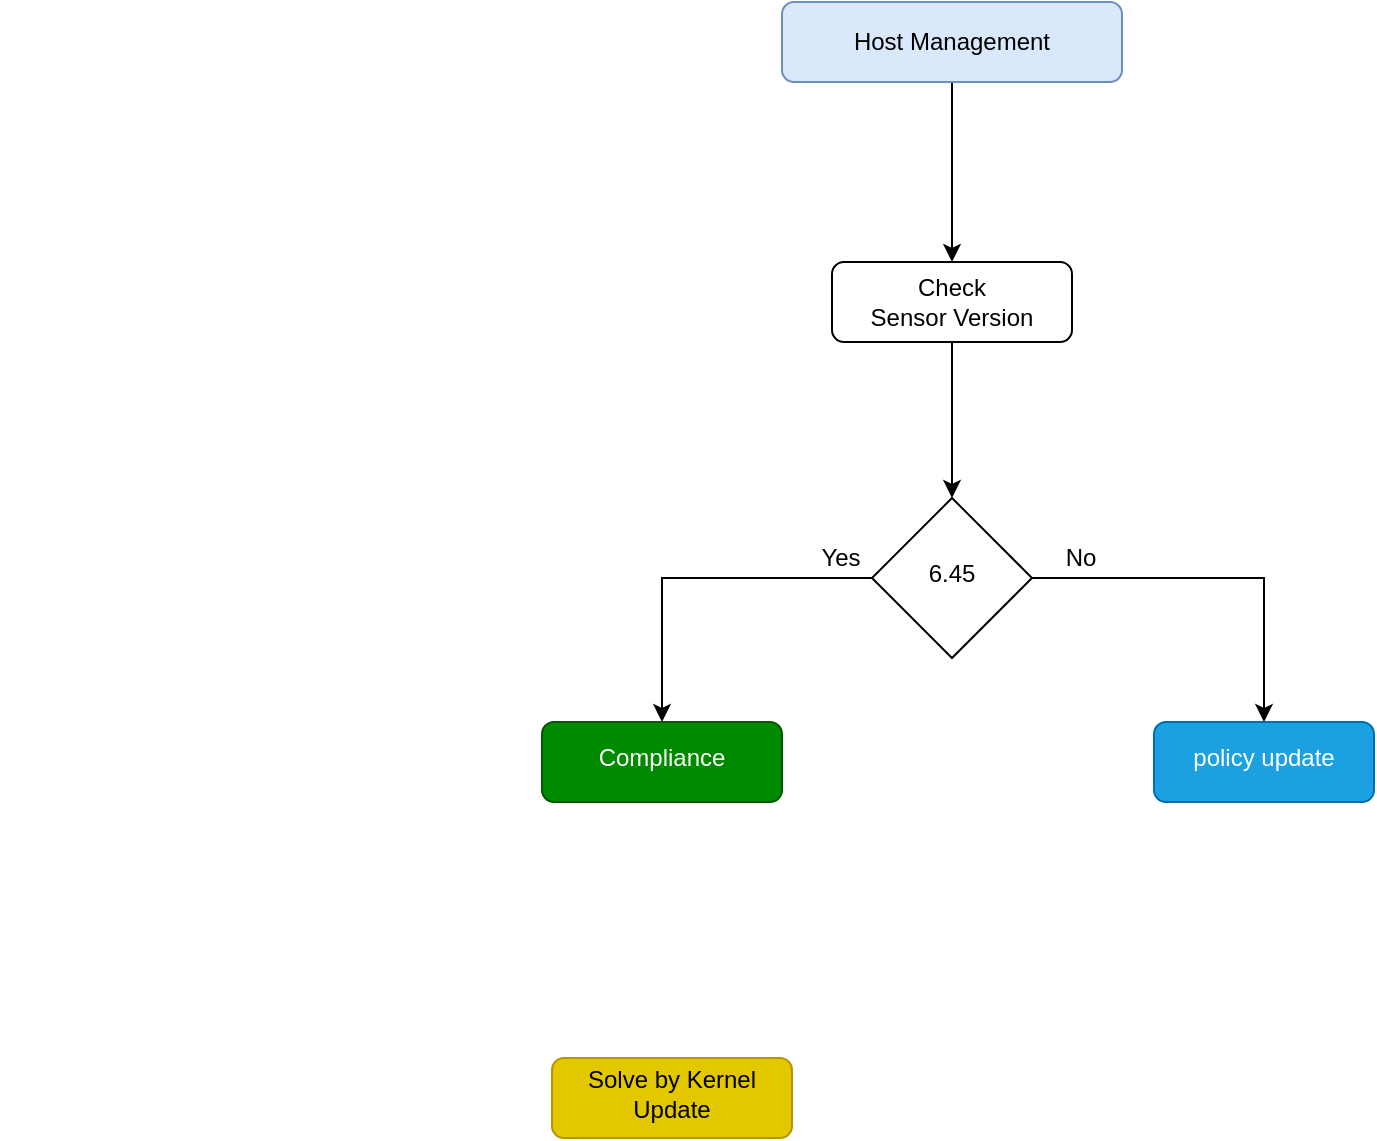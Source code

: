 <mxfile version="20.7.4" type="github"><diagram id="C5RBs43oDa-KdzZeNtuy" name="Page-1"><mxGraphModel dx="1354" dy="574" grid="0" gridSize="10" guides="1" tooltips="1" connect="1" arrows="1" fold="1" page="0" pageScale="1" pageWidth="827" pageHeight="1169" math="0" shadow="0"><root><mxCell id="WIyWlLk6GJQsqaUBKTNV-0"/><mxCell id="WIyWlLk6GJQsqaUBKTNV-1" parent="WIyWlLk6GJQsqaUBKTNV-0"/><mxCell id="E5m8sHE2Ammg_T8pyS6k-15" value="" style="edgeStyle=orthogonalEdgeStyle;rounded=0;orthogonalLoop=1;jettySize=auto;html=1;" edge="1" parent="WIyWlLk6GJQsqaUBKTNV-1" source="WIyWlLk6GJQsqaUBKTNV-3" target="E5m8sHE2Ammg_T8pyS6k-5"><mxGeometry relative="1" as="geometry"/></mxCell><mxCell id="WIyWlLk6GJQsqaUBKTNV-3" value="Host Management" style="rounded=1;whiteSpace=wrap;html=1;fontSize=12;glass=0;strokeWidth=1;shadow=0;fillColor=#dae8fc;strokeColor=#6c8ebf;" parent="WIyWlLk6GJQsqaUBKTNV-1" vertex="1"><mxGeometry x="30" y="287" width="170" height="40" as="geometry"/></mxCell><mxCell id="s5PXaif0AqIX-a3yGmby-19" value="Solve by Kernel Update" style="rounded=1;whiteSpace=wrap;html=1;shadow=0;strokeWidth=1;spacing=6;spacingTop=-4;fillColor=#e3c800;fontColor=#000000;strokeColor=#B09500;" parent="WIyWlLk6GJQsqaUBKTNV-1" vertex="1"><mxGeometry x="-85" y="815" width="120" height="40" as="geometry"/></mxCell><mxCell id="5PTwcYzKg9XUDcR2BmAj-20" style="edgeStyle=orthogonalEdgeStyle;rounded=0;orthogonalLoop=1;jettySize=auto;html=1;exitX=0.5;exitY=1;exitDx=0;exitDy=0;" parent="WIyWlLk6GJQsqaUBKTNV-1" edge="1"><mxGeometry relative="1" as="geometry"><mxPoint x="-353" y="497.5" as="sourcePoint"/><mxPoint x="-353" y="497.5" as="targetPoint"/></mxGeometry></mxCell><mxCell id="E5m8sHE2Ammg_T8pyS6k-16" value="" style="edgeStyle=orthogonalEdgeStyle;rounded=0;orthogonalLoop=1;jettySize=auto;html=1;entryX=0.5;entryY=0;entryDx=0;entryDy=0;" edge="1" parent="WIyWlLk6GJQsqaUBKTNV-1" source="E5m8sHE2Ammg_T8pyS6k-5" target="E5m8sHE2Ammg_T8pyS6k-8"><mxGeometry relative="1" as="geometry"/></mxCell><mxCell id="E5m8sHE2Ammg_T8pyS6k-5" value="&lt;div&gt;Check &lt;br&gt;&lt;/div&gt;&lt;div&gt;Sensor Version&lt;/div&gt;" style="rounded=1;whiteSpace=wrap;html=1;fontSize=12;glass=0;strokeWidth=1;shadow=0;" vertex="1" parent="WIyWlLk6GJQsqaUBKTNV-1"><mxGeometry x="55" y="417" width="120" height="40" as="geometry"/></mxCell><mxCell id="E5m8sHE2Ammg_T8pyS6k-6" value="" style="edgeStyle=orthogonalEdgeStyle;rounded=0;orthogonalLoop=1;jettySize=auto;html=1;" edge="1" parent="WIyWlLk6GJQsqaUBKTNV-1" source="E5m8sHE2Ammg_T8pyS6k-8" target="E5m8sHE2Ammg_T8pyS6k-9"><mxGeometry relative="1" as="geometry"/></mxCell><mxCell id="E5m8sHE2Ammg_T8pyS6k-7" value="" style="edgeStyle=orthogonalEdgeStyle;rounded=0;orthogonalLoop=1;jettySize=auto;html=1;" edge="1" parent="WIyWlLk6GJQsqaUBKTNV-1" source="E5m8sHE2Ammg_T8pyS6k-8" target="E5m8sHE2Ammg_T8pyS6k-10"><mxGeometry relative="1" as="geometry"/></mxCell><mxCell id="E5m8sHE2Ammg_T8pyS6k-8" value="6.45" style="rhombus;whiteSpace=wrap;html=1;shadow=0;strokeWidth=1;spacing=6;spacingTop=-4;" vertex="1" parent="WIyWlLk6GJQsqaUBKTNV-1"><mxGeometry x="75" y="535" width="80" height="80" as="geometry"/></mxCell><mxCell id="E5m8sHE2Ammg_T8pyS6k-9" value="policy update" style="rounded=1;whiteSpace=wrap;html=1;shadow=0;strokeWidth=1;spacing=6;spacingTop=-4;fillColor=#1ba1e2;fontColor=#ffffff;strokeColor=#006EAF;" vertex="1" parent="WIyWlLk6GJQsqaUBKTNV-1"><mxGeometry x="216" y="647" width="110" height="40" as="geometry"/></mxCell><mxCell id="E5m8sHE2Ammg_T8pyS6k-10" value="Compliance" style="rounded=1;whiteSpace=wrap;html=1;shadow=0;strokeWidth=1;spacing=6;spacingTop=-4;fillColor=#008a00;fontColor=#ffffff;strokeColor=#005700;" vertex="1" parent="WIyWlLk6GJQsqaUBKTNV-1"><mxGeometry x="-90" y="647" width="120" height="40" as="geometry"/></mxCell><mxCell id="E5m8sHE2Ammg_T8pyS6k-11" value="Yes" style="text;html=1;align=center;verticalAlign=middle;resizable=0;points=[];autosize=1;strokeColor=none;fillColor=none;" vertex="1" parent="WIyWlLk6GJQsqaUBKTNV-1"><mxGeometry x="39" y="550" width="40" height="30" as="geometry"/></mxCell><mxCell id="E5m8sHE2Ammg_T8pyS6k-12" value="No" style="text;html=1;align=center;verticalAlign=middle;resizable=0;points=[];autosize=1;strokeColor=none;fillColor=none;" vertex="1" parent="WIyWlLk6GJQsqaUBKTNV-1"><mxGeometry x="159" y="550" width="40" height="30" as="geometry"/></mxCell></root></mxGraphModel></diagram></mxfile>